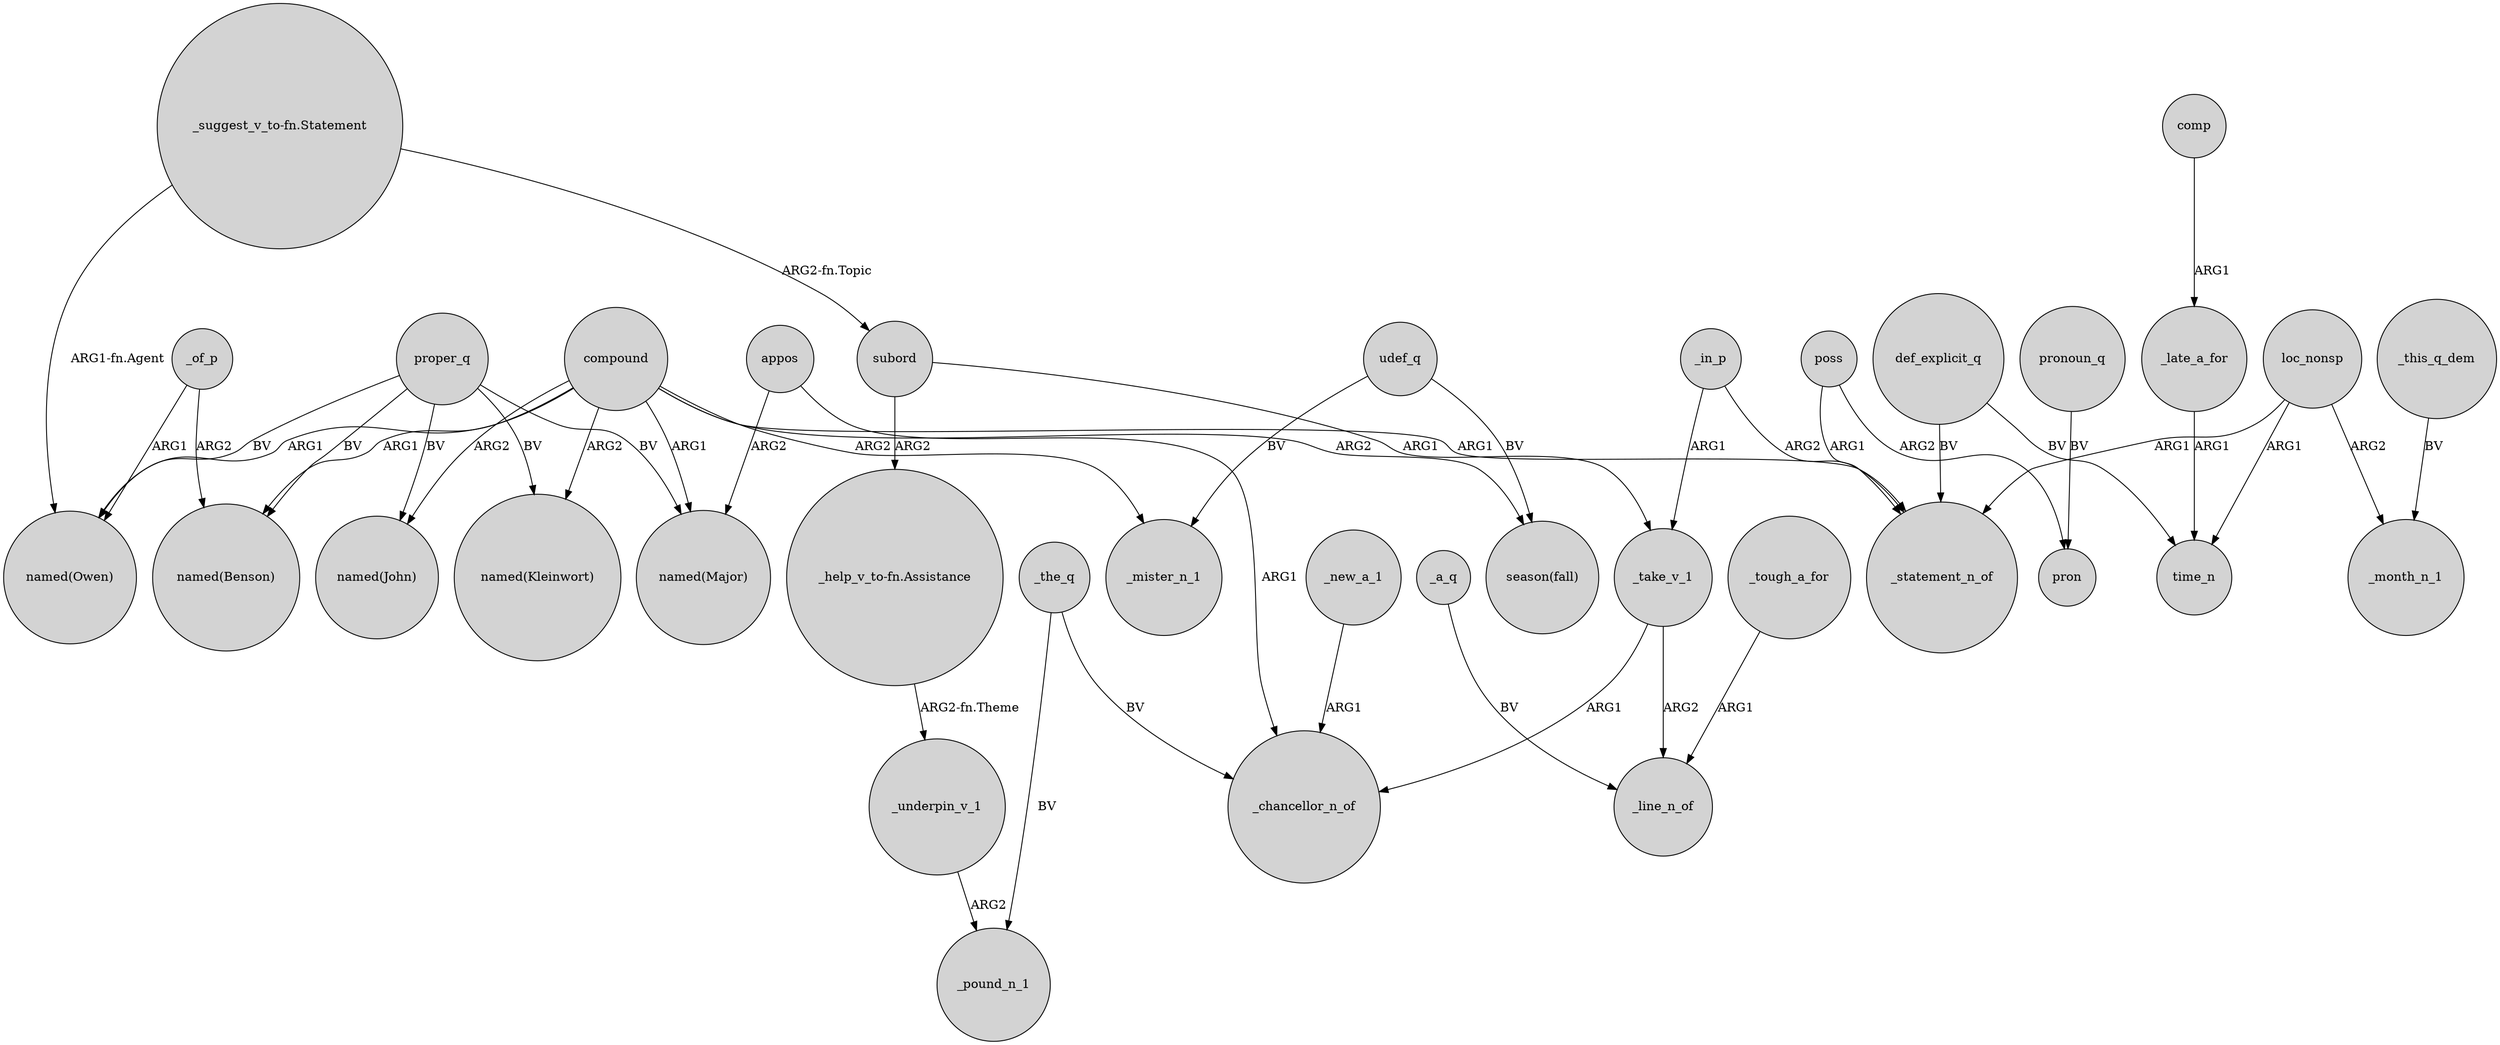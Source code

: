 digraph {
	node [shape=circle style=filled]
	compound -> "named(John)" [label=ARG2]
	proper_q -> "named(Benson)" [label=BV]
	subord -> _take_v_1 [label=ARG1]
	comp -> _late_a_for [label=ARG1]
	poss -> pron [label=ARG2]
	def_explicit_q -> time_n [label=BV]
	_take_v_1 -> _chancellor_n_of [label=ARG1]
	_the_q -> _pound_n_1 [label=BV]
	compound -> _mister_n_1 [label=ARG2]
	_this_q_dem -> _month_n_1 [label=BV]
	proper_q -> "named(Major)" [label=BV]
	"_help_v_to-fn.Assistance" -> _underpin_v_1 [label="ARG2-fn.Theme"]
	udef_q -> _mister_n_1 [label=BV]
	poss -> _statement_n_of [label=ARG1]
	_of_p -> "named(Benson)" [label=ARG2]
	_take_v_1 -> _line_n_of [label=ARG2]
	compound -> "named(Kleinwort)" [label=ARG2]
	loc_nonsp -> time_n [label=ARG1]
	_a_q -> _line_n_of [label=BV]
	compound -> "season(fall)" [label=ARG2]
	proper_q -> "named(Kleinwort)" [label=BV]
	pronoun_q -> pron [label=BV]
	_in_p -> _take_v_1 [label=ARG1]
	udef_q -> "season(fall)" [label=BV]
	compound -> _statement_n_of [label=ARG1]
	appos -> _chancellor_n_of [label=ARG1]
	compound -> "named(Owen)" [label=ARG1]
	"_suggest_v_to-fn.Statement" -> "named(Owen)" [label="ARG1-fn.Agent"]
	_underpin_v_1 -> _pound_n_1 [label=ARG2]
	_of_p -> "named(Owen)" [label=ARG1]
	loc_nonsp -> _statement_n_of [label=ARG1]
	_the_q -> _chancellor_n_of [label=BV]
	compound -> "named(Benson)" [label=ARG1]
	subord -> "_help_v_to-fn.Assistance" [label=ARG2]
	appos -> "named(Major)" [label=ARG2]
	_tough_a_for -> _line_n_of [label=ARG1]
	_in_p -> _statement_n_of [label=ARG2]
	_late_a_for -> time_n [label=ARG1]
	compound -> "named(Major)" [label=ARG1]
	_new_a_1 -> _chancellor_n_of [label=ARG1]
	loc_nonsp -> _month_n_1 [label=ARG2]
	proper_q -> "named(John)" [label=BV]
	proper_q -> "named(Owen)" [label=BV]
	def_explicit_q -> _statement_n_of [label=BV]
	"_suggest_v_to-fn.Statement" -> subord [label="ARG2-fn.Topic"]
}
